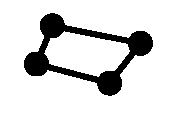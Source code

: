 defaultpen(2.5);

path p=W--NW--ENE--0.5*SE--cycle;
draw(p);
dot(p,linewidth(12));

shipout(pad(64,64));
